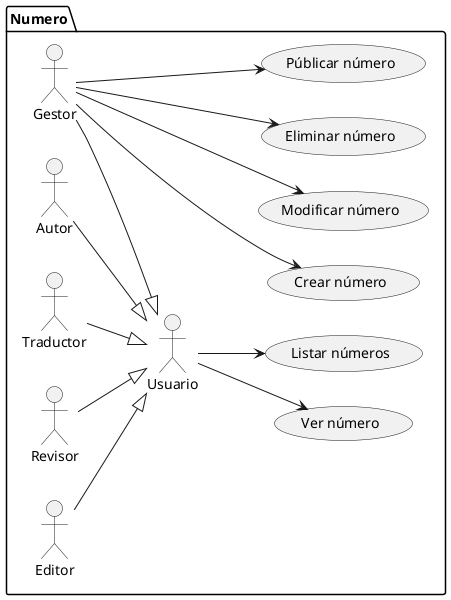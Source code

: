 @startuml Casos de uso Número

left to right direction
package Numero{
    actor Gestor as gs
    actor Autor as au
    actor Traductor as tr
    actor Revisor as rv
    actor Editor as ed
    actor Usuario as us

    usecase "Crear número" as create
    usecase "Ver número" as read
    usecase "Listar números" as list
    usecase "Modificar número" as update
    usecase "Eliminar número" as delete
    usecase "Públicar número" as publicar
}

gs --|> us
au --|> us
tr --|> us
rv --|> us
ed --|> us

us --> read
us --> list
gs ---> create
gs ---> update
gs ---> delete
gs ---> publicar

@enduml